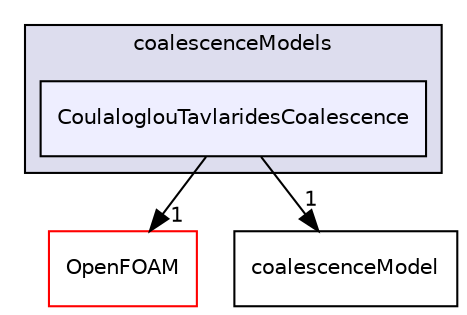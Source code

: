 digraph "src/phaseSystemModels/reactingEulerFoam/phaseSystems/populationBalanceModel/coalescenceModels/CoulaloglouTavlaridesCoalescence" {
  bgcolor=transparent;
  compound=true
  node [ fontsize="10", fontname="Helvetica"];
  edge [ labelfontsize="10", labelfontname="Helvetica"];
  subgraph clusterdir_0721f517baf771ec8d7656b8f5235e03 {
    graph [ bgcolor="#ddddee", pencolor="black", label="coalescenceModels" fontname="Helvetica", fontsize="10", URL="dir_0721f517baf771ec8d7656b8f5235e03.html"]
  dir_5da84d35649e661eab80e5483a52f169 [shape=box, label="CoulaloglouTavlaridesCoalescence", style="filled", fillcolor="#eeeeff", pencolor="black", URL="dir_5da84d35649e661eab80e5483a52f169.html"];
  }
  dir_c5473ff19b20e6ec4dfe5c310b3778a8 [shape=box label="OpenFOAM" color="red" URL="dir_c5473ff19b20e6ec4dfe5c310b3778a8.html"];
  dir_266a22525b8231633db5495286b1dd46 [shape=box label="coalescenceModel" URL="dir_266a22525b8231633db5495286b1dd46.html"];
  dir_5da84d35649e661eab80e5483a52f169->dir_c5473ff19b20e6ec4dfe5c310b3778a8 [headlabel="1", labeldistance=1.5 headhref="dir_003270_002151.html"];
  dir_5da84d35649e661eab80e5483a52f169->dir_266a22525b8231633db5495286b1dd46 [headlabel="1", labeldistance=1.5 headhref="dir_003270_003268.html"];
}
